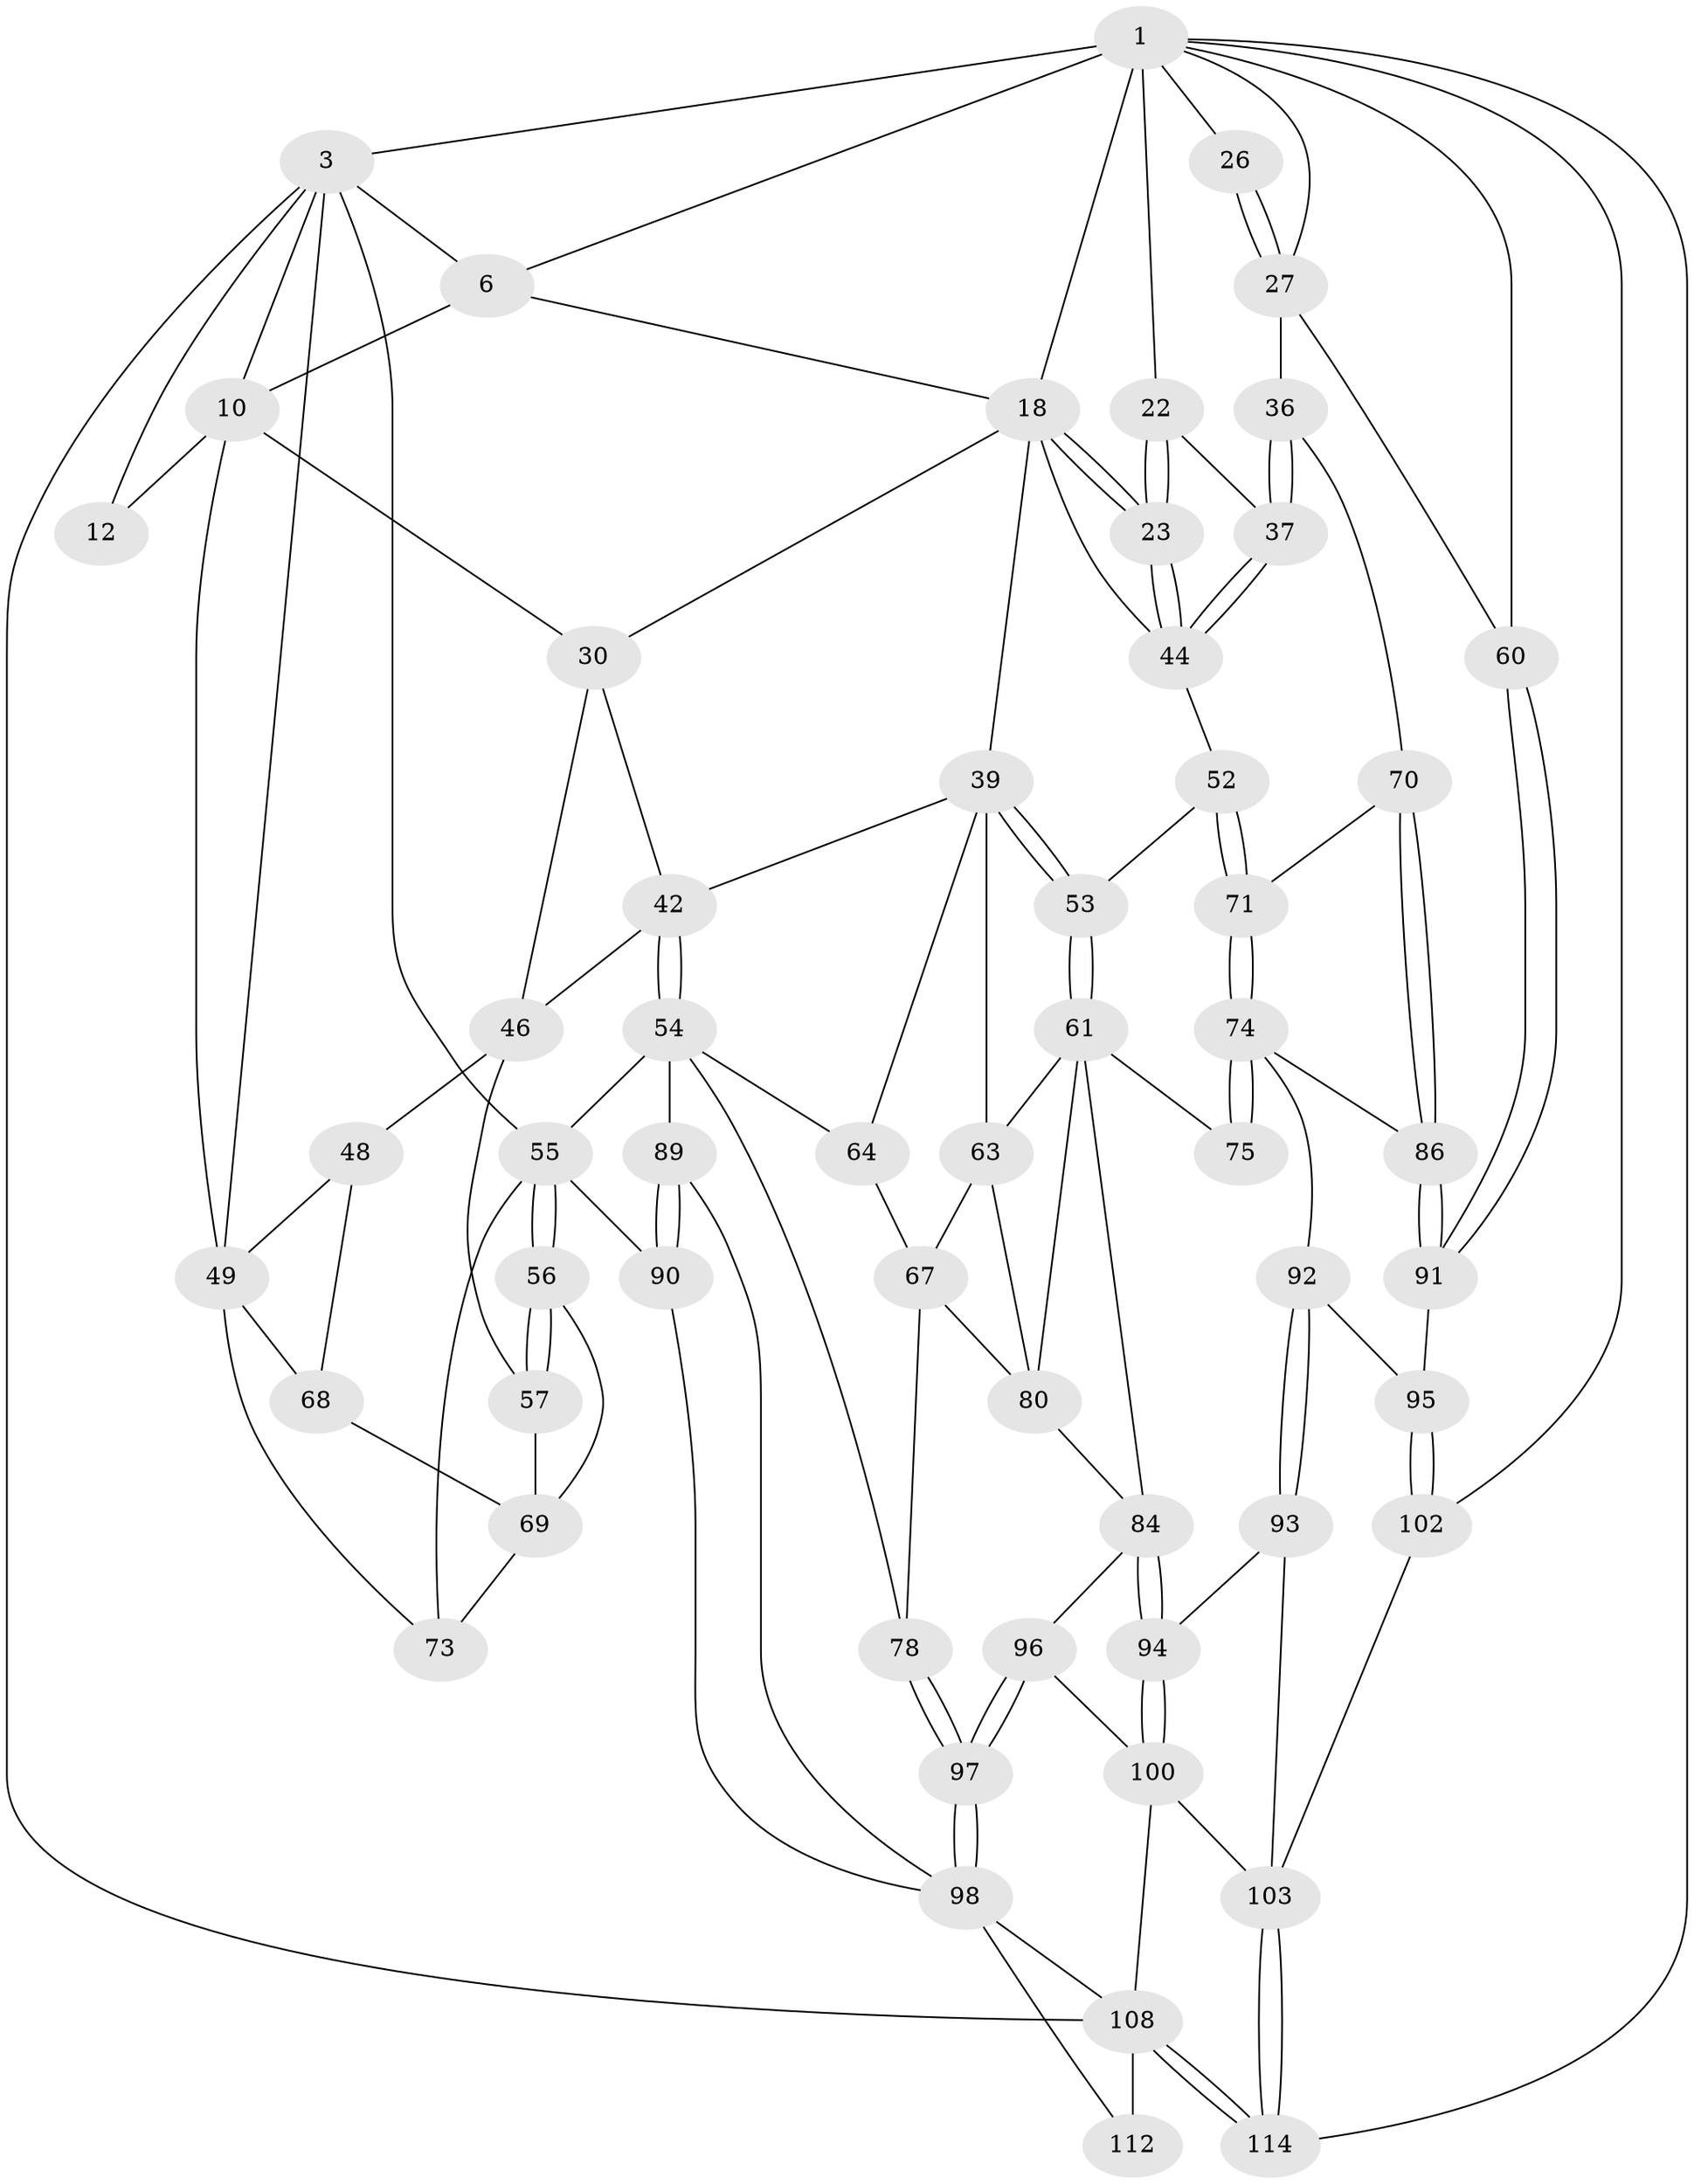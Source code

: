 // original degree distribution, {3: 0.02631578947368421, 6: 0.21052631578947367, 4: 0.21052631578947367, 5: 0.5526315789473685}
// Generated by graph-tools (version 1.1) at 2025/17/03/09/25 04:17:09]
// undirected, 57 vertices, 132 edges
graph export_dot {
graph [start="1"]
  node [color=gray90,style=filled];
  1 [pos="+0.7147596788038609+0",super="+2+7"];
  3 [pos="+0+0",super="+28+4+111"];
  6 [pos="+0.4089064436035541+0",super="+9"];
  10 [pos="+0.20732305304687748+0.1341068565815767",super="+14+11"];
  12 [pos="+0.03555437944988991+0.18155866441319216",super="+29"];
  18 [pos="+0.680993380039837+0.2570891186454019",super="+19"];
  22 [pos="+0.8415704608110268+0.28917209310102304",super="+34"];
  23 [pos="+0.806446292109456+0.3559516921991013"];
  26 [pos="+1+0.07303733889152278"];
  27 [pos="+1+0",super="+35"];
  30 [pos="+0.3543516295321755+0.31506609755215176",super="+31"];
  36 [pos="+1+0.4818162555045316"];
  37 [pos="+1+0.4578922667794848"];
  39 [pos="+0.5303347095306206+0.43542999657493464",super="+40"];
  42 [pos="+0.3756077588359841+0.44650334397859487",super="+43"];
  44 [pos="+0.7993830107570771+0.41024186403585783",super="+45"];
  46 [pos="+0.2748788870933772+0.4553953543465159",super="+47"];
  48 [pos="+0.20888637261365947+0.5056184656229796"];
  49 [pos="+0.10367812656037094+0.4114392526414025",super="+50"];
  52 [pos="+0.7864241787116404+0.4403129875200211"];
  53 [pos="+0.7296908133835186+0.4843386537410419"];
  54 [pos="+0.3147262977371732+0.6079123306522278",super="+65"];
  55 [pos="+0.26517847561072516+0.5975292377711359",super="+82"];
  56 [pos="+0.25418157599858615+0.5844782278136034"];
  57 [pos="+0.24112179054608635+0.5560249156853083"];
  60 [pos="+1+0.8313746965386848"];
  61 [pos="+0.6781848968374514+0.5625116932827844",super="+76+62"];
  63 [pos="+0.5367347339131131+0.5310642318404951",super="+66"];
  64 [pos="+0.4242479876492722+0.5645620217576967"];
  67 [pos="+0.4383623538459411+0.5690112539391498",super="+77"];
  68 [pos="+0.14613063157483633+0.5458723412116099"];
  69 [pos="+0.1688293479466572+0.5751360532615464",super="+72"];
  70 [pos="+0.9920518613419912+0.5623835593845415"];
  71 [pos="+0.8527910698270755+0.5770711974538032"];
  73 [pos="+0+0.8491726680642608"];
  74 [pos="+0.8525338538569086+0.5799375067083613",super="+87"];
  75 [pos="+0.7406771286168176+0.6590373434028185"];
  78 [pos="+0.4139628846703429+0.713208000730612"];
  80 [pos="+0.4807207929183357+0.6991234412552657",super="+81"];
  84 [pos="+0.660266176468713+0.7391008293636196",super="+85"];
  86 [pos="+0.9211380147826596+0.6871445577493009"];
  89 [pos="+0.2809773649001952+0.7998449647035991"];
  90 [pos="+0.16756311948519415+0.8274863575135264"];
  91 [pos="+0.9262773995060449+0.7007282083646852"];
  92 [pos="+0.8191505343447246+0.7735743736770899"];
  93 [pos="+0.7434197219209149+0.8148038597932385"];
  94 [pos="+0.7121699195936677+0.8106778819675978"];
  95 [pos="+0.8388052556322022+0.7766320979830195"];
  96 [pos="+0.5450179620224713+0.8509445899079876"];
  97 [pos="+0.458933166273208+0.8789098049620463"];
  98 [pos="+0.43496399214189724+0.9054370686345165",super="+99"];
  100 [pos="+0.6958938067014238+0.829645947797285",super="+101+105"];
  102 [pos="+0.9219605123418338+0.8840569518167548"];
  103 [pos="+0.8179080917326415+0.9736330779527713",super="+104"];
  108 [pos="+0.5462177408912473+1",super="+109"];
  112 [pos="+0.319299300433932+0.9665957485057269"];
  114 [pos="+0.8038504477046816+1"];
  1 -- 3 [weight=2];
  1 -- 102;
  1 -- 114;
  1 -- 22;
  1 -- 26;
  1 -- 27;
  1 -- 60;
  1 -- 18 [weight=2];
  1 -- 6;
  3 -- 10;
  3 -- 12 [weight=2];
  3 -- 6;
  3 -- 108;
  3 -- 55;
  3 -- 49;
  6 -- 10 [weight=2];
  6 -- 18;
  10 -- 49;
  10 -- 12 [weight=2];
  10 -- 30;
  18 -- 23;
  18 -- 23;
  18 -- 39;
  18 -- 44;
  18 -- 30;
  22 -- 23;
  22 -- 23;
  22 -- 37;
  23 -- 44;
  23 -- 44;
  26 -- 27;
  26 -- 27;
  27 -- 36;
  27 -- 60;
  30 -- 46;
  30 -- 42;
  36 -- 37;
  36 -- 37;
  36 -- 70;
  37 -- 44;
  37 -- 44;
  39 -- 53;
  39 -- 53;
  39 -- 64;
  39 -- 42;
  39 -- 63;
  42 -- 54;
  42 -- 54;
  42 -- 46;
  44 -- 52;
  46 -- 48;
  46 -- 57;
  48 -- 49;
  48 -- 68;
  49 -- 73;
  49 -- 68;
  52 -- 53;
  52 -- 71;
  52 -- 71;
  53 -- 61;
  53 -- 61;
  54 -- 55;
  54 -- 64;
  54 -- 89;
  54 -- 78;
  55 -- 56;
  55 -- 56;
  55 -- 73;
  55 -- 90;
  56 -- 57;
  56 -- 57;
  56 -- 69;
  57 -- 69;
  60 -- 91;
  60 -- 91;
  61 -- 75;
  61 -- 84;
  61 -- 80;
  61 -- 63;
  63 -- 80;
  63 -- 67;
  64 -- 67;
  67 -- 80;
  67 -- 78;
  68 -- 69;
  69 -- 73;
  70 -- 71;
  70 -- 86;
  70 -- 86;
  71 -- 74;
  71 -- 74;
  74 -- 75 [weight=2];
  74 -- 75;
  74 -- 92;
  74 -- 86;
  78 -- 97;
  78 -- 97;
  80 -- 84;
  84 -- 94;
  84 -- 94;
  84 -- 96;
  86 -- 91;
  86 -- 91;
  89 -- 90;
  89 -- 90;
  89 -- 98;
  90 -- 98;
  91 -- 95;
  92 -- 93;
  92 -- 93;
  92 -- 95;
  93 -- 94;
  93 -- 103;
  94 -- 100;
  94 -- 100;
  95 -- 102;
  95 -- 102;
  96 -- 97;
  96 -- 97;
  96 -- 100;
  97 -- 98;
  97 -- 98;
  98 -- 108;
  98 -- 112;
  100 -- 108;
  100 -- 103;
  102 -- 103;
  103 -- 114;
  103 -- 114;
  108 -- 114;
  108 -- 114;
  108 -- 112 [weight=2];
}
